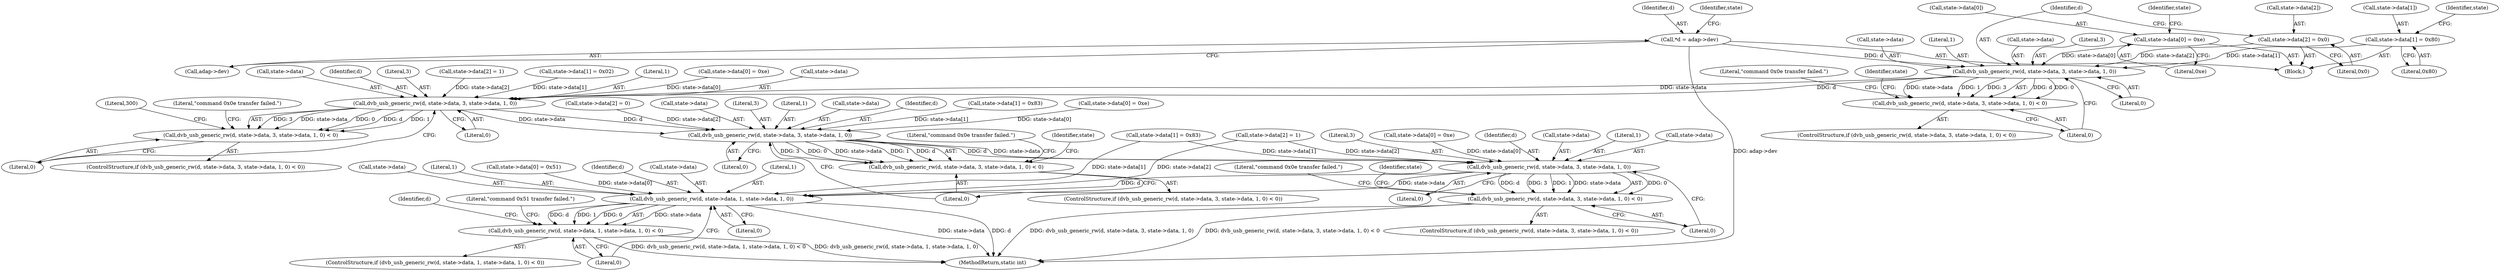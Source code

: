 digraph "0_linux_606142af57dad981b78707234cfbd15f9f7b7125_4@pointer" {
"1000152" [label="(Call,dvb_usb_generic_rw(d, state->data, 3, state->data, 1, 0))"];
"1000108" [label="(Call,*d = adap->dev)"];
"1000129" [label="(Call,state->data[0] = 0xe)"];
"1000143" [label="(Call,state->data[2] = 0x0)"];
"1000136" [label="(Call,state->data[1] = 0x80)"];
"1000151" [label="(Call,dvb_usb_generic_rw(d, state->data, 3, state->data, 1, 0) < 0)"];
"1000189" [label="(Call,dvb_usb_generic_rw(d, state->data, 3, state->data, 1, 0))"];
"1000188" [label="(Call,dvb_usb_generic_rw(d, state->data, 3, state->data, 1, 0) < 0)"];
"1000228" [label="(Call,dvb_usb_generic_rw(d, state->data, 3, state->data, 1, 0))"];
"1000227" [label="(Call,dvb_usb_generic_rw(d, state->data, 3, state->data, 1, 0) < 0)"];
"1000265" [label="(Call,dvb_usb_generic_rw(d, state->data, 3, state->data, 1, 0))"];
"1000264" [label="(Call,dvb_usb_generic_rw(d, state->data, 3, state->data, 1, 0) < 0)"];
"1000288" [label="(Call,dvb_usb_generic_rw(d, state->data, 1, state->data, 1, 0))"];
"1000287" [label="(Call,dvb_usb_generic_rw(d, state->data, 1, state->data, 1, 0) < 0)"];
"1000205" [label="(Call,state->data[0] = 0xe)"];
"1000142" [label="(Literal,0x80)"];
"1000287" [label="(Call,dvb_usb_generic_rw(d, state->data, 1, state->data, 1, 0) < 0)"];
"1000195" [label="(Call,state->data)"];
"1000227" [label="(Call,dvb_usb_generic_rw(d, state->data, 3, state->data, 1, 0) < 0)"];
"1000110" [label="(Call,adap->dev)"];
"1000169" [label="(Identifier,state)"];
"1000294" [label="(Call,state->data)"];
"1000293" [label="(Literal,1)"];
"1000108" [label="(Call,*d = adap->dev)"];
"1000152" [label="(Call,dvb_usb_generic_rw(d, state->data, 3, state->data, 1, 0))"];
"1000219" [label="(Call,state->data[2] = 0)"];
"1000161" [label="(Literal,1)"];
"1000276" [label="(Literal,0)"];
"1000305" [label="(Identifier,d)"];
"1000204" [label="(Literal,300)"];
"1000290" [label="(Call,state->data)"];
"1000191" [label="(Call,state->data)"];
"1000157" [label="(Literal,3)"];
"1000154" [label="(Call,state->data)"];
"1000190" [label="(Identifier,d)"];
"1000139" [label="(Identifier,state)"];
"1000162" [label="(Literal,0)"];
"1000187" [label="(ControlStructure,if (dvb_usb_generic_rw(d, state->data, 3, state->data, 1, 0) < 0))"];
"1000200" [label="(Literal,0)"];
"1000299" [label="(Literal,0)"];
"1000267" [label="(Call,state->data)"];
"1000288" [label="(Call,dvb_usb_generic_rw(d, state->data, 1, state->data, 1, 0))"];
"1000153" [label="(Identifier,d)"];
"1000150" [label="(ControlStructure,if (dvb_usb_generic_rw(d, state->data, 3, state->data, 1, 0) < 0))"];
"1000238" [label="(Literal,0)"];
"1000165" [label="(Literal,\"command 0x0e transfer failed.\")"];
"1000199" [label="(Literal,0)"];
"1000606" [label="(MethodReturn,static int)"];
"1000146" [label="(Identifier,state)"];
"1000194" [label="(Literal,3)"];
"1000130" [label="(Call,state->data[0])"];
"1000129" [label="(Call,state->data[0] = 0xe)"];
"1000188" [label="(Call,dvb_usb_generic_rw(d, state->data, 3, state->data, 1, 0) < 0)"];
"1000274" [label="(Literal,1)"];
"1000234" [label="(Call,state->data)"];
"1000249" [label="(Call,state->data[1] = 0x83)"];
"1000301" [label="(Literal,\"command 0x51 transfer failed.\")"];
"1000298" [label="(Literal,0)"];
"1000226" [label="(ControlStructure,if (dvb_usb_generic_rw(d, state->data, 3, state->data, 1, 0) < 0))"];
"1000233" [label="(Literal,3)"];
"1000237" [label="(Literal,1)"];
"1000241" [label="(Literal,\"command 0x0e transfer failed.\")"];
"1000265" [label="(Call,dvb_usb_generic_rw(d, state->data, 3, state->data, 1, 0))"];
"1000180" [label="(Call,state->data[2] = 1)"];
"1000137" [label="(Call,state->data[1])"];
"1000173" [label="(Call,state->data[1] = 0x02)"];
"1000115" [label="(Identifier,state)"];
"1000198" [label="(Literal,1)"];
"1000286" [label="(ControlStructure,if (dvb_usb_generic_rw(d, state->data, 1, state->data, 1, 0) < 0))"];
"1000230" [label="(Call,state->data)"];
"1000158" [label="(Call,state->data)"];
"1000297" [label="(Literal,1)"];
"1000279" [label="(Call,state->data[0] = 0x51)"];
"1000135" [label="(Literal,0xe)"];
"1000282" [label="(Identifier,state)"];
"1000189" [label="(Call,dvb_usb_generic_rw(d, state->data, 3, state->data, 1, 0))"];
"1000228" [label="(Call,dvb_usb_generic_rw(d, state->data, 3, state->data, 1, 0))"];
"1000245" [label="(Identifier,state)"];
"1000275" [label="(Literal,0)"];
"1000163" [label="(Literal,0)"];
"1000149" [label="(Literal,0x0)"];
"1000109" [label="(Identifier,d)"];
"1000229" [label="(Identifier,d)"];
"1000256" [label="(Call,state->data[2] = 1)"];
"1000278" [label="(Literal,\"command 0x0e transfer failed.\")"];
"1000271" [label="(Call,state->data)"];
"1000166" [label="(Call,state->data[0] = 0xe)"];
"1000270" [label="(Literal,3)"];
"1000202" [label="(Literal,\"command 0x0e transfer failed.\")"];
"1000239" [label="(Literal,0)"];
"1000151" [label="(Call,dvb_usb_generic_rw(d, state->data, 3, state->data, 1, 0) < 0)"];
"1000144" [label="(Call,state->data[2])"];
"1000242" [label="(Call,state->data[0] = 0xe)"];
"1000143" [label="(Call,state->data[2] = 0x0)"];
"1000289" [label="(Identifier,d)"];
"1000264" [label="(Call,dvb_usb_generic_rw(d, state->data, 3, state->data, 1, 0) < 0)"];
"1000212" [label="(Call,state->data[1] = 0x83)"];
"1000106" [label="(Block,)"];
"1000266" [label="(Identifier,d)"];
"1000263" [label="(ControlStructure,if (dvb_usb_generic_rw(d, state->data, 3, state->data, 1, 0) < 0))"];
"1000136" [label="(Call,state->data[1] = 0x80)"];
"1000152" -> "1000151"  [label="AST: "];
"1000152" -> "1000162"  [label="CFG: "];
"1000153" -> "1000152"  [label="AST: "];
"1000154" -> "1000152"  [label="AST: "];
"1000157" -> "1000152"  [label="AST: "];
"1000158" -> "1000152"  [label="AST: "];
"1000161" -> "1000152"  [label="AST: "];
"1000162" -> "1000152"  [label="AST: "];
"1000163" -> "1000152"  [label="CFG: "];
"1000152" -> "1000151"  [label="DDG: d"];
"1000152" -> "1000151"  [label="DDG: 0"];
"1000152" -> "1000151"  [label="DDG: state->data"];
"1000152" -> "1000151"  [label="DDG: 1"];
"1000152" -> "1000151"  [label="DDG: 3"];
"1000108" -> "1000152"  [label="DDG: d"];
"1000129" -> "1000152"  [label="DDG: state->data[0]"];
"1000143" -> "1000152"  [label="DDG: state->data[2]"];
"1000136" -> "1000152"  [label="DDG: state->data[1]"];
"1000152" -> "1000189"  [label="DDG: d"];
"1000152" -> "1000189"  [label="DDG: state->data"];
"1000108" -> "1000106"  [label="AST: "];
"1000108" -> "1000110"  [label="CFG: "];
"1000109" -> "1000108"  [label="AST: "];
"1000110" -> "1000108"  [label="AST: "];
"1000115" -> "1000108"  [label="CFG: "];
"1000108" -> "1000606"  [label="DDG: adap->dev"];
"1000129" -> "1000106"  [label="AST: "];
"1000129" -> "1000135"  [label="CFG: "];
"1000130" -> "1000129"  [label="AST: "];
"1000135" -> "1000129"  [label="AST: "];
"1000139" -> "1000129"  [label="CFG: "];
"1000143" -> "1000106"  [label="AST: "];
"1000143" -> "1000149"  [label="CFG: "];
"1000144" -> "1000143"  [label="AST: "];
"1000149" -> "1000143"  [label="AST: "];
"1000153" -> "1000143"  [label="CFG: "];
"1000136" -> "1000106"  [label="AST: "];
"1000136" -> "1000142"  [label="CFG: "];
"1000137" -> "1000136"  [label="AST: "];
"1000142" -> "1000136"  [label="AST: "];
"1000146" -> "1000136"  [label="CFG: "];
"1000151" -> "1000150"  [label="AST: "];
"1000151" -> "1000163"  [label="CFG: "];
"1000163" -> "1000151"  [label="AST: "];
"1000165" -> "1000151"  [label="CFG: "];
"1000169" -> "1000151"  [label="CFG: "];
"1000189" -> "1000188"  [label="AST: "];
"1000189" -> "1000199"  [label="CFG: "];
"1000190" -> "1000189"  [label="AST: "];
"1000191" -> "1000189"  [label="AST: "];
"1000194" -> "1000189"  [label="AST: "];
"1000195" -> "1000189"  [label="AST: "];
"1000198" -> "1000189"  [label="AST: "];
"1000199" -> "1000189"  [label="AST: "];
"1000200" -> "1000189"  [label="CFG: "];
"1000189" -> "1000188"  [label="DDG: 3"];
"1000189" -> "1000188"  [label="DDG: state->data"];
"1000189" -> "1000188"  [label="DDG: 0"];
"1000189" -> "1000188"  [label="DDG: d"];
"1000189" -> "1000188"  [label="DDG: 1"];
"1000180" -> "1000189"  [label="DDG: state->data[2]"];
"1000173" -> "1000189"  [label="DDG: state->data[1]"];
"1000166" -> "1000189"  [label="DDG: state->data[0]"];
"1000189" -> "1000228"  [label="DDG: d"];
"1000189" -> "1000228"  [label="DDG: state->data"];
"1000188" -> "1000187"  [label="AST: "];
"1000188" -> "1000200"  [label="CFG: "];
"1000200" -> "1000188"  [label="AST: "];
"1000202" -> "1000188"  [label="CFG: "];
"1000204" -> "1000188"  [label="CFG: "];
"1000228" -> "1000227"  [label="AST: "];
"1000228" -> "1000238"  [label="CFG: "];
"1000229" -> "1000228"  [label="AST: "];
"1000230" -> "1000228"  [label="AST: "];
"1000233" -> "1000228"  [label="AST: "];
"1000234" -> "1000228"  [label="AST: "];
"1000237" -> "1000228"  [label="AST: "];
"1000238" -> "1000228"  [label="AST: "];
"1000239" -> "1000228"  [label="CFG: "];
"1000228" -> "1000227"  [label="DDG: 3"];
"1000228" -> "1000227"  [label="DDG: 0"];
"1000228" -> "1000227"  [label="DDG: state->data"];
"1000228" -> "1000227"  [label="DDG: 1"];
"1000228" -> "1000227"  [label="DDG: d"];
"1000205" -> "1000228"  [label="DDG: state->data[0]"];
"1000212" -> "1000228"  [label="DDG: state->data[1]"];
"1000219" -> "1000228"  [label="DDG: state->data[2]"];
"1000228" -> "1000265"  [label="DDG: d"];
"1000228" -> "1000265"  [label="DDG: state->data"];
"1000227" -> "1000226"  [label="AST: "];
"1000227" -> "1000239"  [label="CFG: "];
"1000239" -> "1000227"  [label="AST: "];
"1000241" -> "1000227"  [label="CFG: "];
"1000245" -> "1000227"  [label="CFG: "];
"1000265" -> "1000264"  [label="AST: "];
"1000265" -> "1000275"  [label="CFG: "];
"1000266" -> "1000265"  [label="AST: "];
"1000267" -> "1000265"  [label="AST: "];
"1000270" -> "1000265"  [label="AST: "];
"1000271" -> "1000265"  [label="AST: "];
"1000274" -> "1000265"  [label="AST: "];
"1000275" -> "1000265"  [label="AST: "];
"1000276" -> "1000265"  [label="CFG: "];
"1000265" -> "1000264"  [label="DDG: 0"];
"1000265" -> "1000264"  [label="DDG: d"];
"1000265" -> "1000264"  [label="DDG: 3"];
"1000265" -> "1000264"  [label="DDG: 1"];
"1000265" -> "1000264"  [label="DDG: state->data"];
"1000256" -> "1000265"  [label="DDG: state->data[2]"];
"1000249" -> "1000265"  [label="DDG: state->data[1]"];
"1000242" -> "1000265"  [label="DDG: state->data[0]"];
"1000265" -> "1000288"  [label="DDG: d"];
"1000265" -> "1000288"  [label="DDG: state->data"];
"1000264" -> "1000263"  [label="AST: "];
"1000264" -> "1000276"  [label="CFG: "];
"1000276" -> "1000264"  [label="AST: "];
"1000278" -> "1000264"  [label="CFG: "];
"1000282" -> "1000264"  [label="CFG: "];
"1000264" -> "1000606"  [label="DDG: dvb_usb_generic_rw(d, state->data, 3, state->data, 1, 0)"];
"1000264" -> "1000606"  [label="DDG: dvb_usb_generic_rw(d, state->data, 3, state->data, 1, 0) < 0"];
"1000288" -> "1000287"  [label="AST: "];
"1000288" -> "1000298"  [label="CFG: "];
"1000289" -> "1000288"  [label="AST: "];
"1000290" -> "1000288"  [label="AST: "];
"1000293" -> "1000288"  [label="AST: "];
"1000294" -> "1000288"  [label="AST: "];
"1000297" -> "1000288"  [label="AST: "];
"1000298" -> "1000288"  [label="AST: "];
"1000299" -> "1000288"  [label="CFG: "];
"1000288" -> "1000606"  [label="DDG: state->data"];
"1000288" -> "1000606"  [label="DDG: d"];
"1000288" -> "1000287"  [label="DDG: state->data"];
"1000288" -> "1000287"  [label="DDG: d"];
"1000288" -> "1000287"  [label="DDG: 1"];
"1000288" -> "1000287"  [label="DDG: 0"];
"1000279" -> "1000288"  [label="DDG: state->data[0]"];
"1000256" -> "1000288"  [label="DDG: state->data[2]"];
"1000249" -> "1000288"  [label="DDG: state->data[1]"];
"1000287" -> "1000286"  [label="AST: "];
"1000287" -> "1000299"  [label="CFG: "];
"1000299" -> "1000287"  [label="AST: "];
"1000301" -> "1000287"  [label="CFG: "];
"1000305" -> "1000287"  [label="CFG: "];
"1000287" -> "1000606"  [label="DDG: dvb_usb_generic_rw(d, state->data, 1, state->data, 1, 0) < 0"];
"1000287" -> "1000606"  [label="DDG: dvb_usb_generic_rw(d, state->data, 1, state->data, 1, 0)"];
}
